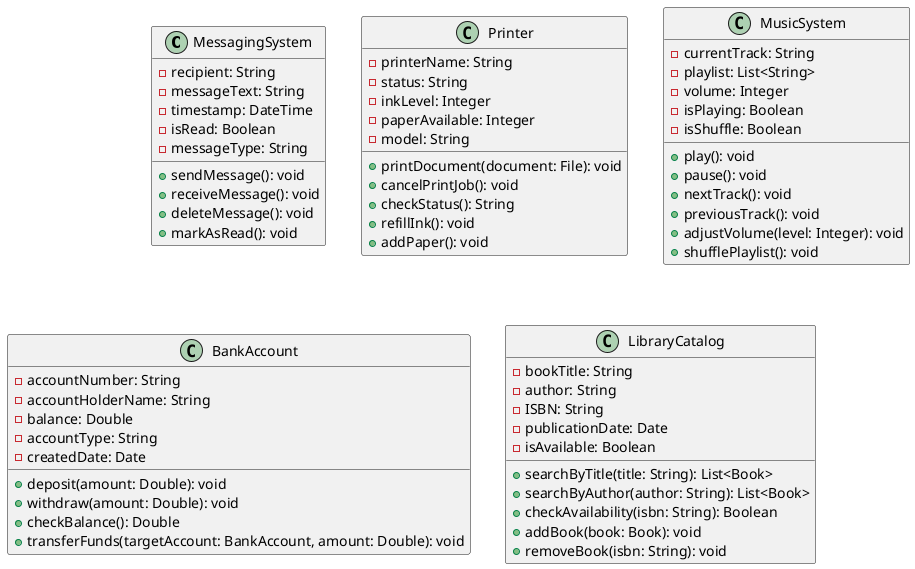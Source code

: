 @startuml "Week 6"
' Messaging System
class MessagingSystem {
  - recipient: String
  - messageText: String
  - timestamp: DateTime
  - isRead: Boolean
  - messageType: String
  + sendMessage(): void
  + receiveMessage(): void
  + deleteMessage(): void
  + markAsRead(): void
}

' Printer for a Personal Computer
class Printer {
  - printerName: String
  - status: String
  - inkLevel: Integer
  - paperAvailable: Integer
  - model: String
  + printDocument(document: File): void
  + cancelPrintJob(): void
  + checkStatus(): String
  + refillInk(): void
  + addPaper(): void
}

' Personal Music System
class MusicSystem {
  - currentTrack: String
  - playlist: List<String>
  - volume: Integer
  - isPlaying: Boolean
  - isShuffle: Boolean
  + play(): void
  + pause(): void
  + nextTrack(): void
  + previousTrack(): void
  + adjustVolume(level: Integer): void
  + shufflePlaylist(): void
}

' Bank Account
class BankAccount {
  - accountNumber: String
  - accountHolderName: String
  - balance: Double
  - accountType: String
  - createdDate: Date
  + deposit(amount: Double): void
  + withdraw(amount: Double): void
  + checkBalance(): Double
  + transferFunds(targetAccount: BankAccount, amount: Double): void
}

' Library Catalog
class LibraryCatalog {
  - bookTitle: String
  - author: String
  - ISBN: String
  - publicationDate: Date
  - isAvailable: Boolean
  + searchByTitle(title: String): List<Book>
  + searchByAuthor(author: String): List<Book>
  + checkAvailability(isbn: String): Boolean
  + addBook(book: Book): void
  + removeBook(isbn: String): void
}

@enduml

